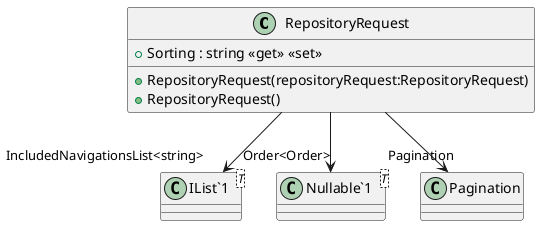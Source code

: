 @startuml
class RepositoryRequest {
    + RepositoryRequest(repositoryRequest:RepositoryRequest)
    + RepositoryRequest()
    + Sorting : string <<get>> <<set>>
}
class "IList`1"<T> {
}
class "Nullable`1"<T> {
}
RepositoryRequest --> "Pagination" Pagination
RepositoryRequest --> "IncludedNavigationsList<string>" "IList`1"
RepositoryRequest --> "Order<Order>" "Nullable`1"
@enduml
